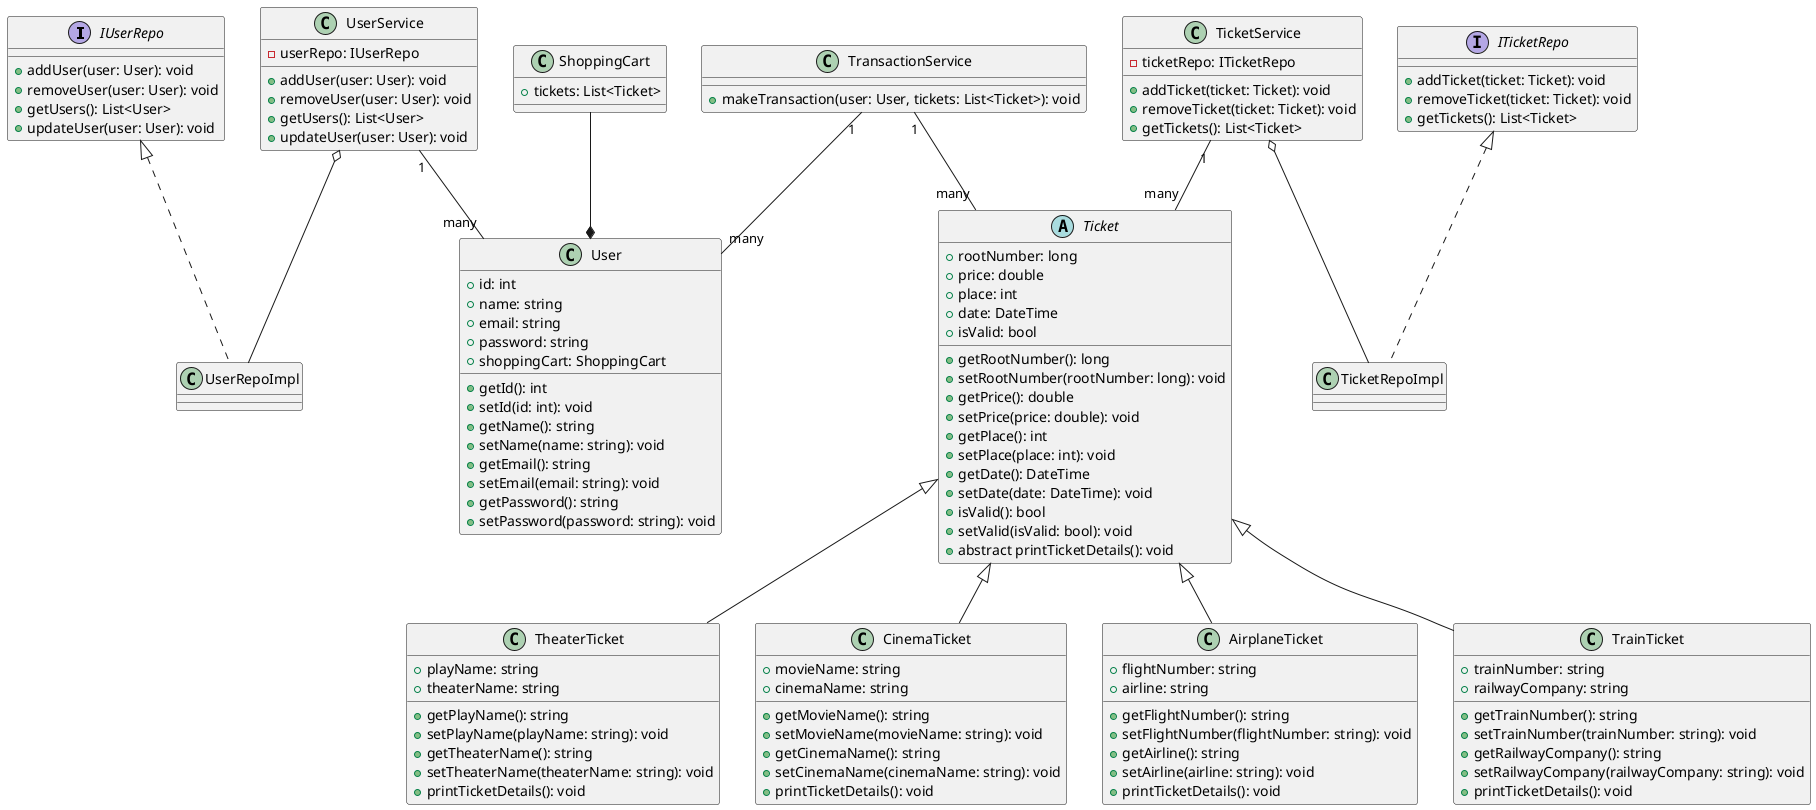 @startuml TicketService

interface IUserRepo {
    + addUser(user: User): void
    + removeUser(user: User): void
    + getUsers(): List<User>
    + updateUser(user: User): void
}

class UserRepoImpl implements IUserRepo {

}

interface ITicketRepo {
    + addTicket(ticket: Ticket): void
    + removeTicket(ticket: Ticket): void
    + getTickets(): List<Ticket>
}

class TicketRepoImpl implements ITicketRepo {

}

class UserService {
    - userRepo: IUserRepo
    + addUser(user: User): void
    + removeUser(user: User): void
    + getUsers(): List<User>
    + updateUser(user: User): void
}

class TicketService {
    - ticketRepo: ITicketRepo
    + addTicket(ticket: Ticket): void
    + removeTicket(ticket: Ticket): void
    + getTickets(): List<Ticket>
}

abstract class Ticket {
    + rootNumber: long
    + price: double
    + place: int
    + date: DateTime
    + isValid: bool
    + getRootNumber(): long
    + setRootNumber(rootNumber: long): void
    + getPrice(): double
    + setPrice(price: double): void
    + getPlace(): int
    + setPlace(place: int): void
    + getDate(): DateTime
    + setDate(date: DateTime): void
    + isValid(): bool
    + setValid(isValid: bool): void
    + abstract printTicketDetails(): void
}

class TheaterTicket {
    + playName: string
    + theaterName: string
    + getPlayName(): string
    + setPlayName(playName: string): void
    + getTheaterName(): string
    + setTheaterName(theaterName: string): void
    + printTicketDetails(): void
}

class CinemaTicket {
    + movieName: string
    + cinemaName: string
    + getMovieName(): string
    + setMovieName(movieName: string): void
    + getCinemaName(): string
    + setCinemaName(cinemaName: string): void
    + printTicketDetails(): void
}

class AirplaneTicket {
    + flightNumber: string
    + airline: string
    + getFlightNumber(): string
    + setFlightNumber(flightNumber: string): void
    + getAirline(): string
    + setAirline(airline: string): void
    + printTicketDetails(): void
}

class TrainTicket {
    + trainNumber: string
    + railwayCompany: string
    + getTrainNumber(): string
    + setTrainNumber(trainNumber: string): void
    + getRailwayCompany(): string
    + setRailwayCompany(railwayCompany: string): void
    + printTicketDetails(): void
}

class TransactionService {
    + makeTransaction(user: User, tickets: List<Ticket>): void
}

class User {
    + id: int
    + name: string
    + email: string
    + password: string
    + shoppingCart: ShoppingCart
    + getId(): int
    + setId(id: int): void
    + getName(): string
    + setName(name: string): void
    + getEmail(): string
    + setEmail(email: string): void
    + getPassword(): string
    + setPassword(password: string): void
}

class ShoppingCart {
    + tickets: List<Ticket>
}

UserService "1" -- "many" User
TicketService "1" -- "many" Ticket
TransactionService "1" -- "many" Ticket
TransactionService "1" -- "many" User
ShoppingCart --* User
TicketService o-- TicketRepoImpl
UserService o--  UserRepoImpl


Ticket <|-- TheaterTicket
Ticket <|-- CinemaTicket
Ticket <|-- AirplaneTicket
Ticket <|-- TrainTicket

@enduml
